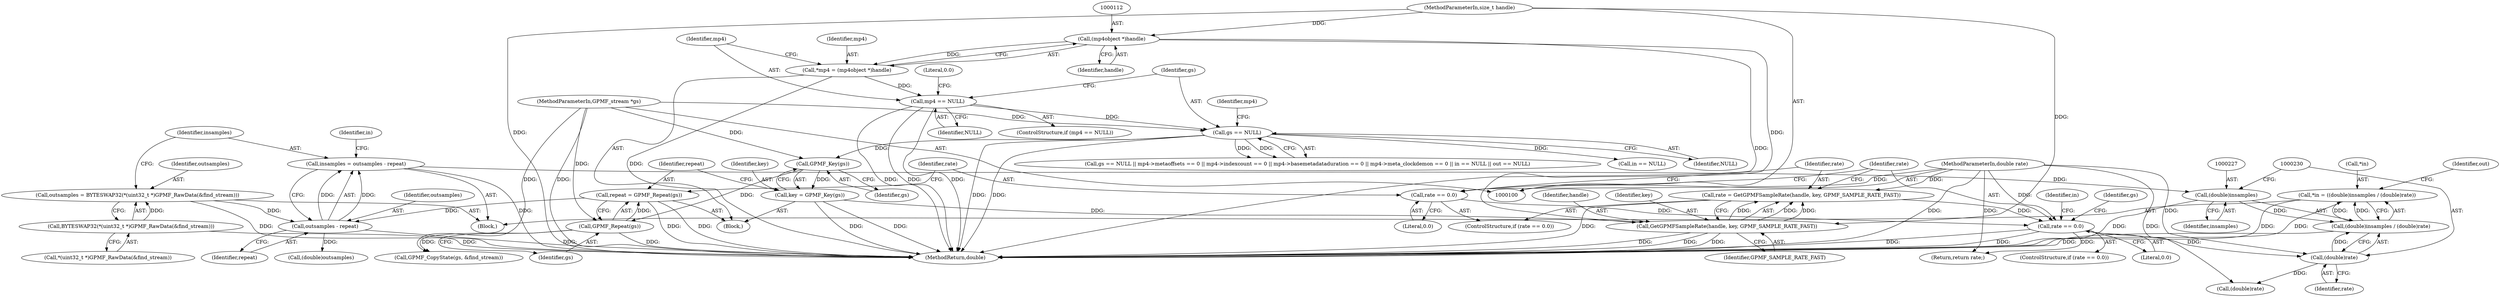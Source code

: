 digraph "1_gpmf-parser_341f12cd5b97ab419e53853ca00176457c9f1681_2@pointer" {
"1000222" [label="(Call,*in = ((double)insamples / (double)rate))"];
"1000225" [label="(Call,(double)insamples / (double)rate)"];
"1000226" [label="(Call,(double)insamples)"];
"1000217" [label="(Call,insamples = outsamples - repeat)"];
"1000219" [label="(Call,outsamples - repeat)"];
"1000208" [label="(Call,outsamples = BYTESWAP32(*(uint32_t *)GPMF_RawData(&find_stream)))"];
"1000210" [label="(Call,BYTESWAP32(*(uint32_t *)GPMF_RawData(&find_stream)))"];
"1000167" [label="(Call,repeat = GPMF_Repeat(gs))"];
"1000169" [label="(Call,GPMF_Repeat(gs))"];
"1000165" [label="(Call,GPMF_Key(gs))"];
"1000127" [label="(Call,gs == NULL)"];
"1000102" [label="(MethodParameterIn,GPMF_stream *gs)"];
"1000115" [label="(Call,mp4 == NULL)"];
"1000109" [label="(Call,*mp4 = (mp4object *)handle)"];
"1000111" [label="(Call,(mp4object *)handle)"];
"1000101" [label="(MethodParameterIn,size_t handle)"];
"1000229" [label="(Call,(double)rate)"];
"1000182" [label="(Call,rate == 0.0)"];
"1000175" [label="(Call,rate = GetGPMFSampleRate(handle, key, GPMF_SAMPLE_RATE_FAST))"];
"1000177" [label="(Call,GetGPMFSampleRate(handle, key, GPMF_SAMPLE_RATE_FAST))"];
"1000163" [label="(Call,key = GPMF_Key(gs))"];
"1000103" [label="(MethodParameterIn,double rate)"];
"1000172" [label="(Call,rate == 0.0)"];
"1000182" [label="(Call,rate == 0.0)"];
"1000166" [label="(Identifier,gs)"];
"1000188" [label="(Identifier,in)"];
"1000126" [label="(Call,gs == NULL || mp4->metaoffsets == 0 || mp4->indexcount == 0 || mp4->basemetadataduration == 0 || mp4->meta_clockdemon == 0 || in == NULL || out == NULL)"];
"1000175" [label="(Call,rate = GetGPMFSampleRate(handle, key, GPMF_SAMPLE_RATE_FAST))"];
"1000196" [label="(Identifier,gs)"];
"1000224" [label="(Identifier,in)"];
"1000128" [label="(Identifier,gs)"];
"1000220" [label="(Identifier,outsamples)"];
"1000221" [label="(Identifier,repeat)"];
"1000177" [label="(Call,GetGPMFSampleRate(handle, key, GPMF_SAMPLE_RATE_FAST))"];
"1000223" [label="(Call,*in)"];
"1000167" [label="(Call,repeat = GPMF_Repeat(gs))"];
"1000222" [label="(Call,*in = ((double)insamples / (double)rate))"];
"1000180" [label="(Identifier,GPMF_SAMPLE_RATE_FAST)"];
"1000284" [label="(MethodReturn,double)"];
"1000225" [label="(Call,(double)insamples / (double)rate)"];
"1000155" [label="(Call,in == NULL)"];
"1000117" [label="(Identifier,NULL)"];
"1000109" [label="(Call,*mp4 = (mp4object *)handle)"];
"1000111" [label="(Call,(mp4object *)handle)"];
"1000171" [label="(ControlStructure,if (rate == 0.0))"];
"1000210" [label="(Call,BYTESWAP32(*(uint32_t *)GPMF_RawData(&find_stream)))"];
"1000165" [label="(Call,GPMF_Key(gs))"];
"1000110" [label="(Identifier,mp4)"];
"1000113" [label="(Identifier,handle)"];
"1000184" [label="(Literal,0.0)"];
"1000219" [label="(Call,outsamples - repeat)"];
"1000164" [label="(Identifier,key)"];
"1000119" [label="(Literal,0.0)"];
"1000101" [label="(MethodParameterIn,size_t handle)"];
"1000169" [label="(Call,GPMF_Repeat(gs))"];
"1000211" [label="(Call,*(uint32_t *)GPMF_RawData(&find_stream))"];
"1000183" [label="(Identifier,rate)"];
"1000129" [label="(Identifier,NULL)"];
"1000217" [label="(Call,insamples = outsamples - repeat)"];
"1000229" [label="(Call,(double)rate)"];
"1000133" [label="(Identifier,mp4)"];
"1000178" [label="(Identifier,handle)"];
"1000207" [label="(Block,)"];
"1000107" [label="(Block,)"];
"1000127" [label="(Call,gs == NULL)"];
"1000168" [label="(Identifier,repeat)"];
"1000103" [label="(MethodParameterIn,double rate)"];
"1000163" [label="(Call,key = GPMF_Key(gs))"];
"1000102" [label="(MethodParameterIn,GPMF_stream *gs)"];
"1000228" [label="(Identifier,insamples)"];
"1000282" [label="(Return,return rate;)"];
"1000116" [label="(Identifier,mp4)"];
"1000195" [label="(Call,GPMF_CopyState(gs, &find_stream))"];
"1000115" [label="(Call,mp4 == NULL)"];
"1000226" [label="(Call,(double)insamples)"];
"1000179" [label="(Identifier,key)"];
"1000176" [label="(Identifier,rate)"];
"1000170" [label="(Identifier,gs)"];
"1000114" [label="(ControlStructure,if (mp4 == NULL))"];
"1000231" [label="(Identifier,rate)"];
"1000174" [label="(Literal,0.0)"];
"1000218" [label="(Identifier,insamples)"];
"1000173" [label="(Identifier,rate)"];
"1000234" [label="(Identifier,out)"];
"1000209" [label="(Identifier,outsamples)"];
"1000172" [label="(Call,rate == 0.0)"];
"1000208" [label="(Call,outsamples = BYTESWAP32(*(uint32_t *)GPMF_RawData(&find_stream)))"];
"1000236" [label="(Call,(double)outsamples)"];
"1000239" [label="(Call,(double)rate)"];
"1000181" [label="(ControlStructure,if (rate == 0.0))"];
"1000222" -> "1000207"  [label="AST: "];
"1000222" -> "1000225"  [label="CFG: "];
"1000223" -> "1000222"  [label="AST: "];
"1000225" -> "1000222"  [label="AST: "];
"1000234" -> "1000222"  [label="CFG: "];
"1000222" -> "1000284"  [label="DDG: "];
"1000222" -> "1000284"  [label="DDG: "];
"1000225" -> "1000222"  [label="DDG: "];
"1000225" -> "1000222"  [label="DDG: "];
"1000225" -> "1000229"  [label="CFG: "];
"1000226" -> "1000225"  [label="AST: "];
"1000229" -> "1000225"  [label="AST: "];
"1000225" -> "1000284"  [label="DDG: "];
"1000226" -> "1000225"  [label="DDG: "];
"1000229" -> "1000225"  [label="DDG: "];
"1000226" -> "1000228"  [label="CFG: "];
"1000227" -> "1000226"  [label="AST: "];
"1000228" -> "1000226"  [label="AST: "];
"1000230" -> "1000226"  [label="CFG: "];
"1000226" -> "1000284"  [label="DDG: "];
"1000217" -> "1000226"  [label="DDG: "];
"1000217" -> "1000207"  [label="AST: "];
"1000217" -> "1000219"  [label="CFG: "];
"1000218" -> "1000217"  [label="AST: "];
"1000219" -> "1000217"  [label="AST: "];
"1000224" -> "1000217"  [label="CFG: "];
"1000217" -> "1000284"  [label="DDG: "];
"1000219" -> "1000217"  [label="DDG: "];
"1000219" -> "1000217"  [label="DDG: "];
"1000219" -> "1000221"  [label="CFG: "];
"1000220" -> "1000219"  [label="AST: "];
"1000221" -> "1000219"  [label="AST: "];
"1000219" -> "1000284"  [label="DDG: "];
"1000208" -> "1000219"  [label="DDG: "];
"1000167" -> "1000219"  [label="DDG: "];
"1000219" -> "1000236"  [label="DDG: "];
"1000208" -> "1000207"  [label="AST: "];
"1000208" -> "1000210"  [label="CFG: "];
"1000209" -> "1000208"  [label="AST: "];
"1000210" -> "1000208"  [label="AST: "];
"1000218" -> "1000208"  [label="CFG: "];
"1000208" -> "1000284"  [label="DDG: "];
"1000210" -> "1000208"  [label="DDG: "];
"1000210" -> "1000211"  [label="CFG: "];
"1000211" -> "1000210"  [label="AST: "];
"1000210" -> "1000284"  [label="DDG: "];
"1000167" -> "1000107"  [label="AST: "];
"1000167" -> "1000169"  [label="CFG: "];
"1000168" -> "1000167"  [label="AST: "];
"1000169" -> "1000167"  [label="AST: "];
"1000173" -> "1000167"  [label="CFG: "];
"1000167" -> "1000284"  [label="DDG: "];
"1000167" -> "1000284"  [label="DDG: "];
"1000169" -> "1000167"  [label="DDG: "];
"1000169" -> "1000170"  [label="CFG: "];
"1000170" -> "1000169"  [label="AST: "];
"1000169" -> "1000284"  [label="DDG: "];
"1000165" -> "1000169"  [label="DDG: "];
"1000102" -> "1000169"  [label="DDG: "];
"1000169" -> "1000195"  [label="DDG: "];
"1000165" -> "1000163"  [label="AST: "];
"1000165" -> "1000166"  [label="CFG: "];
"1000166" -> "1000165"  [label="AST: "];
"1000163" -> "1000165"  [label="CFG: "];
"1000165" -> "1000163"  [label="DDG: "];
"1000127" -> "1000165"  [label="DDG: "];
"1000102" -> "1000165"  [label="DDG: "];
"1000127" -> "1000126"  [label="AST: "];
"1000127" -> "1000129"  [label="CFG: "];
"1000128" -> "1000127"  [label="AST: "];
"1000129" -> "1000127"  [label="AST: "];
"1000133" -> "1000127"  [label="CFG: "];
"1000126" -> "1000127"  [label="CFG: "];
"1000127" -> "1000284"  [label="DDG: "];
"1000127" -> "1000284"  [label="DDG: "];
"1000127" -> "1000126"  [label="DDG: "];
"1000127" -> "1000126"  [label="DDG: "];
"1000102" -> "1000127"  [label="DDG: "];
"1000115" -> "1000127"  [label="DDG: "];
"1000127" -> "1000155"  [label="DDG: "];
"1000102" -> "1000100"  [label="AST: "];
"1000102" -> "1000284"  [label="DDG: "];
"1000102" -> "1000195"  [label="DDG: "];
"1000115" -> "1000114"  [label="AST: "];
"1000115" -> "1000117"  [label="CFG: "];
"1000116" -> "1000115"  [label="AST: "];
"1000117" -> "1000115"  [label="AST: "];
"1000119" -> "1000115"  [label="CFG: "];
"1000128" -> "1000115"  [label="CFG: "];
"1000115" -> "1000284"  [label="DDG: "];
"1000115" -> "1000284"  [label="DDG: "];
"1000115" -> "1000284"  [label="DDG: "];
"1000109" -> "1000115"  [label="DDG: "];
"1000109" -> "1000107"  [label="AST: "];
"1000109" -> "1000111"  [label="CFG: "];
"1000110" -> "1000109"  [label="AST: "];
"1000111" -> "1000109"  [label="AST: "];
"1000116" -> "1000109"  [label="CFG: "];
"1000109" -> "1000284"  [label="DDG: "];
"1000111" -> "1000109"  [label="DDG: "];
"1000111" -> "1000113"  [label="CFG: "];
"1000112" -> "1000111"  [label="AST: "];
"1000113" -> "1000111"  [label="AST: "];
"1000111" -> "1000284"  [label="DDG: "];
"1000101" -> "1000111"  [label="DDG: "];
"1000111" -> "1000177"  [label="DDG: "];
"1000101" -> "1000100"  [label="AST: "];
"1000101" -> "1000284"  [label="DDG: "];
"1000101" -> "1000177"  [label="DDG: "];
"1000229" -> "1000231"  [label="CFG: "];
"1000230" -> "1000229"  [label="AST: "];
"1000231" -> "1000229"  [label="AST: "];
"1000182" -> "1000229"  [label="DDG: "];
"1000103" -> "1000229"  [label="DDG: "];
"1000229" -> "1000239"  [label="DDG: "];
"1000182" -> "1000181"  [label="AST: "];
"1000182" -> "1000184"  [label="CFG: "];
"1000183" -> "1000182"  [label="AST: "];
"1000184" -> "1000182"  [label="AST: "];
"1000188" -> "1000182"  [label="CFG: "];
"1000196" -> "1000182"  [label="CFG: "];
"1000182" -> "1000284"  [label="DDG: "];
"1000182" -> "1000284"  [label="DDG: "];
"1000175" -> "1000182"  [label="DDG: "];
"1000172" -> "1000182"  [label="DDG: "];
"1000103" -> "1000182"  [label="DDG: "];
"1000182" -> "1000282"  [label="DDG: "];
"1000175" -> "1000171"  [label="AST: "];
"1000175" -> "1000177"  [label="CFG: "];
"1000176" -> "1000175"  [label="AST: "];
"1000177" -> "1000175"  [label="AST: "];
"1000183" -> "1000175"  [label="CFG: "];
"1000175" -> "1000284"  [label="DDG: "];
"1000177" -> "1000175"  [label="DDG: "];
"1000177" -> "1000175"  [label="DDG: "];
"1000177" -> "1000175"  [label="DDG: "];
"1000103" -> "1000175"  [label="DDG: "];
"1000177" -> "1000180"  [label="CFG: "];
"1000178" -> "1000177"  [label="AST: "];
"1000179" -> "1000177"  [label="AST: "];
"1000180" -> "1000177"  [label="AST: "];
"1000177" -> "1000284"  [label="DDG: "];
"1000177" -> "1000284"  [label="DDG: "];
"1000177" -> "1000284"  [label="DDG: "];
"1000163" -> "1000177"  [label="DDG: "];
"1000163" -> "1000107"  [label="AST: "];
"1000164" -> "1000163"  [label="AST: "];
"1000168" -> "1000163"  [label="CFG: "];
"1000163" -> "1000284"  [label="DDG: "];
"1000163" -> "1000284"  [label="DDG: "];
"1000103" -> "1000100"  [label="AST: "];
"1000103" -> "1000284"  [label="DDG: "];
"1000103" -> "1000172"  [label="DDG: "];
"1000103" -> "1000239"  [label="DDG: "];
"1000103" -> "1000282"  [label="DDG: "];
"1000172" -> "1000171"  [label="AST: "];
"1000172" -> "1000174"  [label="CFG: "];
"1000173" -> "1000172"  [label="AST: "];
"1000174" -> "1000172"  [label="AST: "];
"1000176" -> "1000172"  [label="CFG: "];
"1000183" -> "1000172"  [label="CFG: "];
}
